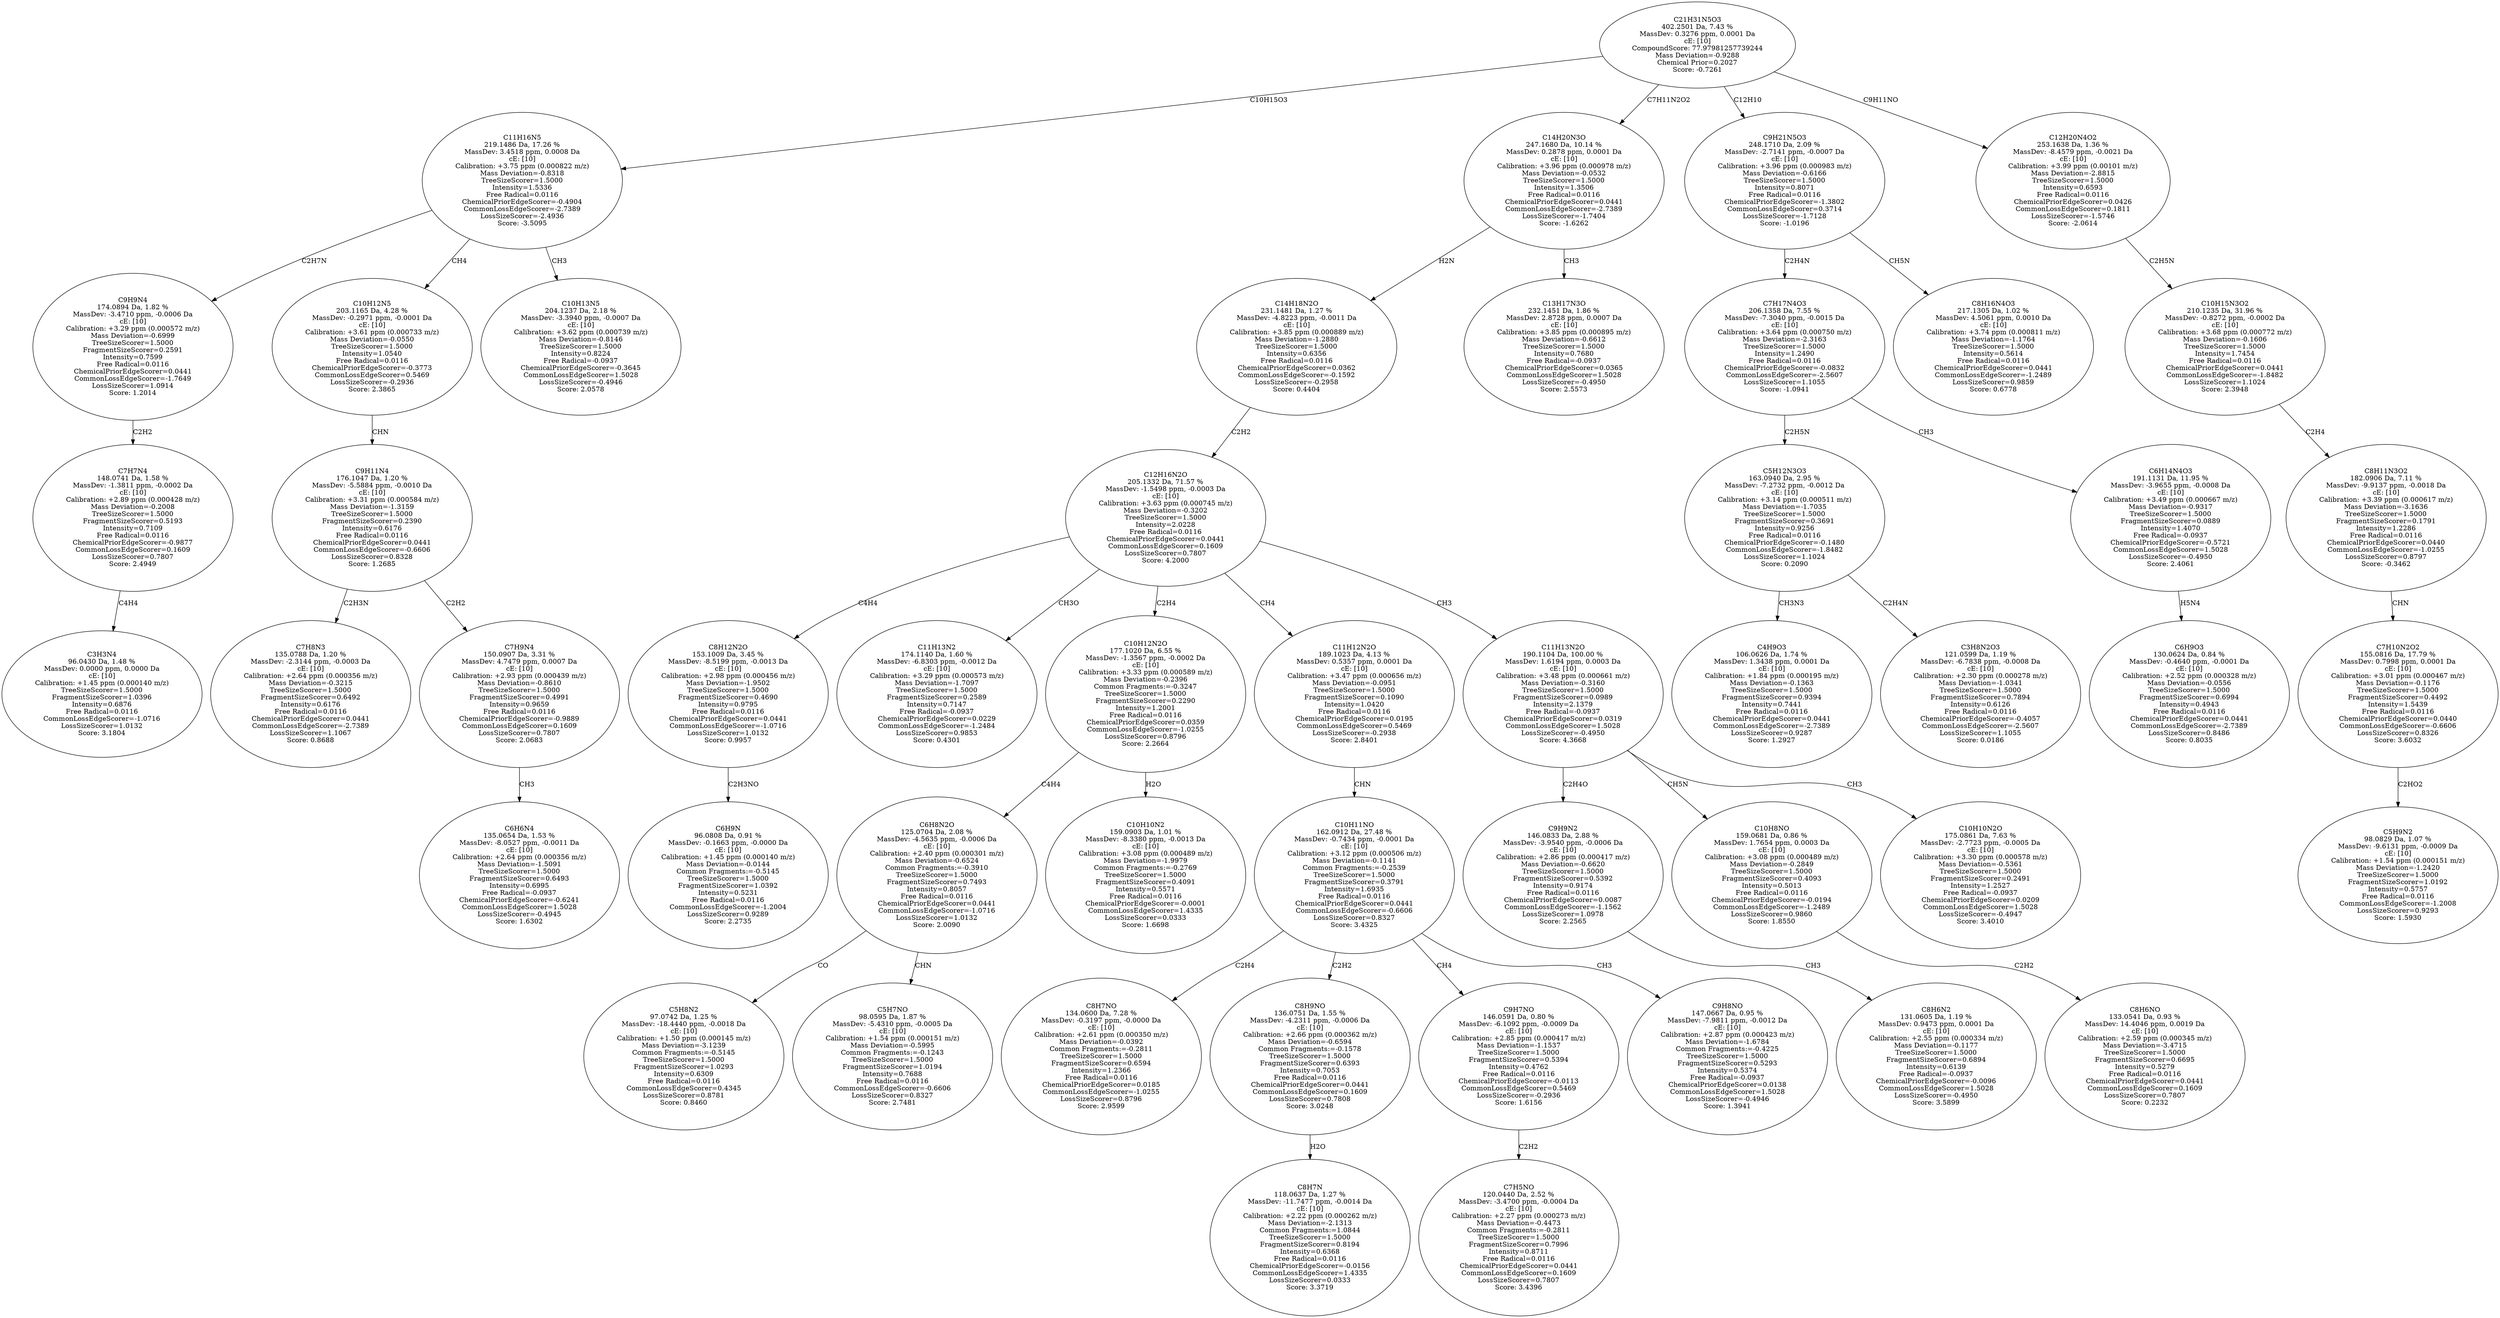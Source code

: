 strict digraph {
v1 [label="C3H3N4\n96.0430 Da, 1.48 %\nMassDev: 0.0000 ppm, 0.0000 Da\ncE: [10]\nCalibration: +1.45 ppm (0.000140 m/z)\nTreeSizeScorer=1.5000\nFragmentSizeScorer=1.0396\nIntensity=0.6876\nFree Radical=0.0116\nCommonLossEdgeScorer=-1.0716\nLossSizeScorer=1.0132\nScore: 3.1804"];
v2 [label="C7H7N4\n148.0741 Da, 1.58 %\nMassDev: -1.3811 ppm, -0.0002 Da\ncE: [10]\nCalibration: +2.89 ppm (0.000428 m/z)\nMass Deviation=-0.2008\nTreeSizeScorer=1.5000\nFragmentSizeScorer=0.5193\nIntensity=0.7109\nFree Radical=0.0116\nChemicalPriorEdgeScorer=-0.9877\nCommonLossEdgeScorer=0.1609\nLossSizeScorer=0.7807\nScore: 2.4949"];
v3 [label="C9H9N4\n174.0894 Da, 1.82 %\nMassDev: -3.4710 ppm, -0.0006 Da\ncE: [10]\nCalibration: +3.29 ppm (0.000572 m/z)\nMass Deviation=-0.6999\nTreeSizeScorer=1.5000\nFragmentSizeScorer=0.2591\nIntensity=0.7599\nFree Radical=0.0116\nChemicalPriorEdgeScorer=0.0441\nCommonLossEdgeScorer=-1.7649\nLossSizeScorer=1.0914\nScore: 1.2014"];
v4 [label="C7H8N3\n135.0788 Da, 1.20 %\nMassDev: -2.3144 ppm, -0.0003 Da\ncE: [10]\nCalibration: +2.64 ppm (0.000356 m/z)\nMass Deviation=-0.3215\nTreeSizeScorer=1.5000\nFragmentSizeScorer=0.6492\nIntensity=0.6176\nFree Radical=0.0116\nChemicalPriorEdgeScorer=0.0441\nCommonLossEdgeScorer=-2.7389\nLossSizeScorer=1.1067\nScore: 0.8688"];
v5 [label="C6H6N4\n135.0654 Da, 1.53 %\nMassDev: -8.0527 ppm, -0.0011 Da\ncE: [10]\nCalibration: +2.64 ppm (0.000356 m/z)\nMass Deviation=-1.5091\nTreeSizeScorer=1.5000\nFragmentSizeScorer=0.6493\nIntensity=0.6995\nFree Radical=-0.0937\nChemicalPriorEdgeScorer=-0.6241\nCommonLossEdgeScorer=1.5028\nLossSizeScorer=-0.4945\nScore: 1.6302"];
v6 [label="C7H9N4\n150.0907 Da, 3.31 %\nMassDev: 4.7479 ppm, 0.0007 Da\ncE: [10]\nCalibration: +2.93 ppm (0.000439 m/z)\nMass Deviation=-0.8610\nTreeSizeScorer=1.5000\nFragmentSizeScorer=0.4991\nIntensity=0.9659\nFree Radical=0.0116\nChemicalPriorEdgeScorer=-0.9889\nCommonLossEdgeScorer=0.1609\nLossSizeScorer=0.7807\nScore: 2.0683"];
v7 [label="C9H11N4\n176.1047 Da, 1.20 %\nMassDev: -5.5884 ppm, -0.0010 Da\ncE: [10]\nCalibration: +3.31 ppm (0.000584 m/z)\nMass Deviation=-1.3159\nTreeSizeScorer=1.5000\nFragmentSizeScorer=0.2390\nIntensity=0.6176\nFree Radical=0.0116\nChemicalPriorEdgeScorer=0.0441\nCommonLossEdgeScorer=-0.6606\nLossSizeScorer=0.8328\nScore: 1.2685"];
v8 [label="C10H12N5\n203.1165 Da, 4.28 %\nMassDev: -0.2971 ppm, -0.0001 Da\ncE: [10]\nCalibration: +3.61 ppm (0.000733 m/z)\nMass Deviation=-0.0550\nTreeSizeScorer=1.5000\nIntensity=1.0540\nFree Radical=0.0116\nChemicalPriorEdgeScorer=-0.3773\nCommonLossEdgeScorer=0.5469\nLossSizeScorer=-0.2936\nScore: 2.3865"];
v9 [label="C10H13N5\n204.1237 Da, 2.18 %\nMassDev: -3.3940 ppm, -0.0007 Da\ncE: [10]\nCalibration: +3.62 ppm (0.000739 m/z)\nMass Deviation=-0.8146\nTreeSizeScorer=1.5000\nIntensity=0.8224\nFree Radical=-0.0937\nChemicalPriorEdgeScorer=-0.3645\nCommonLossEdgeScorer=1.5028\nLossSizeScorer=-0.4946\nScore: 2.0578"];
v10 [label="C11H16N5\n219.1486 Da, 17.26 %\nMassDev: 3.4518 ppm, 0.0008 Da\ncE: [10]\nCalibration: +3.75 ppm (0.000822 m/z)\nMass Deviation=-0.8318\nTreeSizeScorer=1.5000\nIntensity=1.5336\nFree Radical=0.0116\nChemicalPriorEdgeScorer=-0.4904\nCommonLossEdgeScorer=-2.7389\nLossSizeScorer=-2.4936\nScore: -3.5095"];
v11 [label="C6H9N\n96.0808 Da, 0.91 %\nMassDev: -0.1663 ppm, -0.0000 Da\ncE: [10]\nCalibration: +1.45 ppm (0.000140 m/z)\nMass Deviation=-0.0144\nCommon Fragments:=-0.5145\nTreeSizeScorer=1.5000\nFragmentSizeScorer=1.0392\nIntensity=0.5231\nFree Radical=0.0116\nCommonLossEdgeScorer=-1.2004\nLossSizeScorer=0.9289\nScore: 2.2735"];
v12 [label="C8H12N2O\n153.1009 Da, 3.45 %\nMassDev: -8.5199 ppm, -0.0013 Da\ncE: [10]\nCalibration: +2.98 ppm (0.000456 m/z)\nMass Deviation=-1.9502\nTreeSizeScorer=1.5000\nFragmentSizeScorer=0.4690\nIntensity=0.9795\nFree Radical=0.0116\nChemicalPriorEdgeScorer=0.0441\nCommonLossEdgeScorer=-1.0716\nLossSizeScorer=1.0132\nScore: 0.9957"];
v13 [label="C11H13N2\n174.1140 Da, 1.60 %\nMassDev: -6.8303 ppm, -0.0012 Da\ncE: [10]\nCalibration: +3.29 ppm (0.000573 m/z)\nMass Deviation=-1.7097\nTreeSizeScorer=1.5000\nFragmentSizeScorer=0.2589\nIntensity=0.7147\nFree Radical=-0.0937\nChemicalPriorEdgeScorer=0.0229\nCommonLossEdgeScorer=-1.2484\nLossSizeScorer=0.9853\nScore: 0.4301"];
v14 [label="C5H8N2\n97.0742 Da, 1.25 %\nMassDev: -18.4440 ppm, -0.0018 Da\ncE: [10]\nCalibration: +1.50 ppm (0.000145 m/z)\nMass Deviation=-3.1239\nCommon Fragments:=-0.5145\nTreeSizeScorer=1.5000\nFragmentSizeScorer=1.0293\nIntensity=0.6309\nFree Radical=0.0116\nCommonLossEdgeScorer=0.4345\nLossSizeScorer=0.8781\nScore: 0.8460"];
v15 [label="C5H7NO\n98.0595 Da, 1.87 %\nMassDev: -5.4310 ppm, -0.0005 Da\ncE: [10]\nCalibration: +1.54 ppm (0.000151 m/z)\nMass Deviation=-0.5995\nCommon Fragments:=-0.1243\nTreeSizeScorer=1.5000\nFragmentSizeScorer=1.0194\nIntensity=0.7688\nFree Radical=0.0116\nCommonLossEdgeScorer=-0.6606\nLossSizeScorer=0.8327\nScore: 2.7481"];
v16 [label="C6H8N2O\n125.0704 Da, 2.08 %\nMassDev: -4.5635 ppm, -0.0006 Da\ncE: [10]\nCalibration: +2.40 ppm (0.000301 m/z)\nMass Deviation=-0.6524\nCommon Fragments:=-0.3910\nTreeSizeScorer=1.5000\nFragmentSizeScorer=0.7493\nIntensity=0.8057\nFree Radical=0.0116\nChemicalPriorEdgeScorer=0.0441\nCommonLossEdgeScorer=-1.0716\nLossSizeScorer=1.0132\nScore: 2.0090"];
v17 [label="C10H10N2\n159.0903 Da, 1.01 %\nMassDev: -8.3380 ppm, -0.0013 Da\ncE: [10]\nCalibration: +3.08 ppm (0.000489 m/z)\nMass Deviation=-1.9979\nCommon Fragments:=-0.2769\nTreeSizeScorer=1.5000\nFragmentSizeScorer=0.4091\nIntensity=0.5571\nFree Radical=0.0116\nChemicalPriorEdgeScorer=-0.0001\nCommonLossEdgeScorer=1.4335\nLossSizeScorer=0.0333\nScore: 1.6698"];
v18 [label="C10H12N2O\n177.1020 Da, 6.55 %\nMassDev: -1.3567 ppm, -0.0002 Da\ncE: [10]\nCalibration: +3.33 ppm (0.000589 m/z)\nMass Deviation=-0.2396\nCommon Fragments:=-0.3247\nTreeSizeScorer=1.5000\nFragmentSizeScorer=0.2290\nIntensity=1.2001\nFree Radical=0.0116\nChemicalPriorEdgeScorer=0.0359\nCommonLossEdgeScorer=-1.0255\nLossSizeScorer=0.8796\nScore: 2.2664"];
v19 [label="C8H7NO\n134.0600 Da, 7.28 %\nMassDev: -0.3197 ppm, -0.0000 Da\ncE: [10]\nCalibration: +2.61 ppm (0.000350 m/z)\nMass Deviation=-0.0392\nCommon Fragments:=-0.2811\nTreeSizeScorer=1.5000\nFragmentSizeScorer=0.6594\nIntensity=1.2366\nFree Radical=0.0116\nChemicalPriorEdgeScorer=0.0185\nCommonLossEdgeScorer=-1.0255\nLossSizeScorer=0.8796\nScore: 2.9599"];
v20 [label="C8H7N\n118.0637 Da, 1.27 %\nMassDev: -11.7477 ppm, -0.0014 Da\ncE: [10]\nCalibration: +2.22 ppm (0.000262 m/z)\nMass Deviation=-2.1313\nCommon Fragments:=1.0844\nTreeSizeScorer=1.5000\nFragmentSizeScorer=0.8194\nIntensity=0.6368\nFree Radical=0.0116\nChemicalPriorEdgeScorer=-0.0156\nCommonLossEdgeScorer=1.4335\nLossSizeScorer=0.0333\nScore: 3.3719"];
v21 [label="C8H9NO\n136.0751 Da, 1.55 %\nMassDev: -4.2311 ppm, -0.0006 Da\ncE: [10]\nCalibration: +2.66 ppm (0.000362 m/z)\nMass Deviation=-0.6594\nCommon Fragments:=-0.1578\nTreeSizeScorer=1.5000\nFragmentSizeScorer=0.6393\nIntensity=0.7053\nFree Radical=0.0116\nChemicalPriorEdgeScorer=0.0441\nCommonLossEdgeScorer=0.1609\nLossSizeScorer=0.7808\nScore: 3.0248"];
v22 [label="C7H5NO\n120.0440 Da, 2.52 %\nMassDev: -3.4700 ppm, -0.0004 Da\ncE: [10]\nCalibration: +2.27 ppm (0.000273 m/z)\nMass Deviation=-0.4473\nCommon Fragments:=-0.2811\nTreeSizeScorer=1.5000\nFragmentSizeScorer=0.7996\nIntensity=0.8711\nFree Radical=0.0116\nChemicalPriorEdgeScorer=0.0441\nCommonLossEdgeScorer=0.1609\nLossSizeScorer=0.7807\nScore: 3.4396"];
v23 [label="C9H7NO\n146.0591 Da, 0.80 %\nMassDev: -6.1092 ppm, -0.0009 Da\ncE: [10]\nCalibration: +2.85 ppm (0.000417 m/z)\nMass Deviation=-1.1537\nTreeSizeScorer=1.5000\nFragmentSizeScorer=0.5394\nIntensity=0.4762\nFree Radical=0.0116\nChemicalPriorEdgeScorer=-0.0113\nCommonLossEdgeScorer=0.5469\nLossSizeScorer=-0.2936\nScore: 1.6156"];
v24 [label="C9H8NO\n147.0667 Da, 0.95 %\nMassDev: -7.9811 ppm, -0.0012 Da\ncE: [10]\nCalibration: +2.87 ppm (0.000423 m/z)\nMass Deviation=-1.6784\nCommon Fragments:=-0.4225\nTreeSizeScorer=1.5000\nFragmentSizeScorer=0.5293\nIntensity=0.5374\nFree Radical=-0.0937\nChemicalPriorEdgeScorer=0.0138\nCommonLossEdgeScorer=1.5028\nLossSizeScorer=-0.4946\nScore: 1.3941"];
v25 [label="C10H11NO\n162.0912 Da, 27.48 %\nMassDev: -0.7434 ppm, -0.0001 Da\ncE: [10]\nCalibration: +3.12 ppm (0.000506 m/z)\nMass Deviation=-0.1141\nCommon Fragments:=-0.2539\nTreeSizeScorer=1.5000\nFragmentSizeScorer=0.3791\nIntensity=1.6935\nFree Radical=0.0116\nChemicalPriorEdgeScorer=0.0441\nCommonLossEdgeScorer=-0.6606\nLossSizeScorer=0.8327\nScore: 3.4325"];
v26 [label="C11H12N2O\n189.1023 Da, 4.13 %\nMassDev: 0.5357 ppm, 0.0001 Da\ncE: [10]\nCalibration: +3.47 ppm (0.000656 m/z)\nMass Deviation=-0.0951\nTreeSizeScorer=1.5000\nFragmentSizeScorer=0.1090\nIntensity=1.0420\nFree Radical=0.0116\nChemicalPriorEdgeScorer=0.0195\nCommonLossEdgeScorer=0.5469\nLossSizeScorer=-0.2938\nScore: 2.8401"];
v27 [label="C8H6N2\n131.0605 Da, 1.19 %\nMassDev: 0.9473 ppm, 0.0001 Da\ncE: [10]\nCalibration: +2.55 ppm (0.000334 m/z)\nMass Deviation=-0.1177\nTreeSizeScorer=1.5000\nFragmentSizeScorer=0.6894\nIntensity=0.6139\nFree Radical=-0.0937\nChemicalPriorEdgeScorer=-0.0096\nCommonLossEdgeScorer=1.5028\nLossSizeScorer=-0.4950\nScore: 3.5899"];
v28 [label="C9H9N2\n146.0833 Da, 2.88 %\nMassDev: -3.9540 ppm, -0.0006 Da\ncE: [10]\nCalibration: +2.86 ppm (0.000417 m/z)\nMass Deviation=-0.6620\nTreeSizeScorer=1.5000\nFragmentSizeScorer=0.5392\nIntensity=0.9174\nFree Radical=0.0116\nChemicalPriorEdgeScorer=0.0087\nCommonLossEdgeScorer=-1.1562\nLossSizeScorer=1.0978\nScore: 2.2565"];
v29 [label="C8H6NO\n133.0541 Da, 0.93 %\nMassDev: 14.4046 ppm, 0.0019 Da\ncE: [10]\nCalibration: +2.59 ppm (0.000345 m/z)\nMass Deviation=-3.4715\nTreeSizeScorer=1.5000\nFragmentSizeScorer=0.6695\nIntensity=0.5279\nFree Radical=0.0116\nChemicalPriorEdgeScorer=0.0441\nCommonLossEdgeScorer=0.1609\nLossSizeScorer=0.7807\nScore: 0.2232"];
v30 [label="C10H8NO\n159.0681 Da, 0.86 %\nMassDev: 1.7654 ppm, 0.0003 Da\ncE: [10]\nCalibration: +3.08 ppm (0.000489 m/z)\nMass Deviation=-0.2849\nTreeSizeScorer=1.5000\nFragmentSizeScorer=0.4093\nIntensity=0.5013\nFree Radical=0.0116\nChemicalPriorEdgeScorer=-0.0194\nCommonLossEdgeScorer=-1.2489\nLossSizeScorer=0.9860\nScore: 1.8550"];
v31 [label="C10H10N2O\n175.0861 Da, 7.63 %\nMassDev: -2.7723 ppm, -0.0005 Da\ncE: [10]\nCalibration: +3.30 ppm (0.000578 m/z)\nMass Deviation=-0.5361\nTreeSizeScorer=1.5000\nFragmentSizeScorer=0.2491\nIntensity=1.2527\nFree Radical=-0.0937\nChemicalPriorEdgeScorer=0.0209\nCommonLossEdgeScorer=1.5028\nLossSizeScorer=-0.4947\nScore: 3.4010"];
v32 [label="C11H13N2O\n190.1104 Da, 100.00 %\nMassDev: 1.6194 ppm, 0.0003 Da\ncE: [10]\nCalibration: +3.48 ppm (0.000661 m/z)\nMass Deviation=-0.3160\nTreeSizeScorer=1.5000\nFragmentSizeScorer=0.0989\nIntensity=2.1379\nFree Radical=-0.0937\nChemicalPriorEdgeScorer=0.0319\nCommonLossEdgeScorer=1.5028\nLossSizeScorer=-0.4950\nScore: 4.3668"];
v33 [label="C12H16N2O\n205.1332 Da, 71.57 %\nMassDev: -1.5498 ppm, -0.0003 Da\ncE: [10]\nCalibration: +3.63 ppm (0.000745 m/z)\nMass Deviation=-0.3202\nTreeSizeScorer=1.5000\nIntensity=2.0228\nFree Radical=0.0116\nChemicalPriorEdgeScorer=0.0441\nCommonLossEdgeScorer=0.1609\nLossSizeScorer=0.7807\nScore: 4.2000"];
v34 [label="C14H18N2O\n231.1481 Da, 1.27 %\nMassDev: -4.8223 ppm, -0.0011 Da\ncE: [10]\nCalibration: +3.85 ppm (0.000889 m/z)\nMass Deviation=-1.2880\nTreeSizeScorer=1.5000\nIntensity=0.6356\nFree Radical=0.0116\nChemicalPriorEdgeScorer=0.0362\nCommonLossEdgeScorer=-0.1592\nLossSizeScorer=-0.2958\nScore: 0.4404"];
v35 [label="C13H17N3O\n232.1451 Da, 1.86 %\nMassDev: 2.8728 ppm, 0.0007 Da\ncE: [10]\nCalibration: +3.85 ppm (0.000895 m/z)\nMass Deviation=-0.6612\nTreeSizeScorer=1.5000\nIntensity=0.7680\nFree Radical=-0.0937\nChemicalPriorEdgeScorer=0.0365\nCommonLossEdgeScorer=1.5028\nLossSizeScorer=-0.4950\nScore: 2.5573"];
v36 [label="C14H20N3O\n247.1680 Da, 10.14 %\nMassDev: 0.2878 ppm, 0.0001 Da\ncE: [10]\nCalibration: +3.96 ppm (0.000978 m/z)\nMass Deviation=-0.0532\nTreeSizeScorer=1.5000\nIntensity=1.3506\nFree Radical=0.0116\nChemicalPriorEdgeScorer=0.0441\nCommonLossEdgeScorer=-2.7389\nLossSizeScorer=-1.7404\nScore: -1.6262"];
v37 [label="C4H9O3\n106.0626 Da, 1.74 %\nMassDev: 1.3438 ppm, 0.0001 Da\ncE: [10]\nCalibration: +1.84 ppm (0.000195 m/z)\nMass Deviation=-0.1363\nTreeSizeScorer=1.5000\nFragmentSizeScorer=0.9394\nIntensity=0.7441\nFree Radical=0.0116\nChemicalPriorEdgeScorer=0.0441\nCommonLossEdgeScorer=-2.7389\nLossSizeScorer=0.9287\nScore: 1.2927"];
v38 [label="C3H8N2O3\n121.0599 Da, 1.19 %\nMassDev: -6.7838 ppm, -0.0008 Da\ncE: [10]\nCalibration: +2.30 ppm (0.000278 m/z)\nMass Deviation=-1.0341\nTreeSizeScorer=1.5000\nFragmentSizeScorer=0.7894\nIntensity=0.6126\nFree Radical=0.0116\nChemicalPriorEdgeScorer=-0.4057\nCommonLossEdgeScorer=-2.5607\nLossSizeScorer=1.1055\nScore: 0.0186"];
v39 [label="C5H12N3O3\n163.0940 Da, 2.95 %\nMassDev: -7.2732 ppm, -0.0012 Da\ncE: [10]\nCalibration: +3.14 ppm (0.000511 m/z)\nMass Deviation=-1.7035\nTreeSizeScorer=1.5000\nFragmentSizeScorer=0.3691\nIntensity=0.9256\nFree Radical=0.0116\nChemicalPriorEdgeScorer=-0.1480\nCommonLossEdgeScorer=-1.8482\nLossSizeScorer=1.1024\nScore: 0.2090"];
v40 [label="C6H9O3\n130.0624 Da, 0.84 %\nMassDev: -0.4640 ppm, -0.0001 Da\ncE: [10]\nCalibration: +2.52 ppm (0.000328 m/z)\nMass Deviation=-0.0556\nTreeSizeScorer=1.5000\nFragmentSizeScorer=0.6994\nIntensity=0.4943\nFree Radical=0.0116\nChemicalPriorEdgeScorer=0.0441\nCommonLossEdgeScorer=-2.7389\nLossSizeScorer=0.8486\nScore: 0.8035"];
v41 [label="C6H14N4O3\n191.1131 Da, 11.95 %\nMassDev: -3.9655 ppm, -0.0008 Da\ncE: [10]\nCalibration: +3.49 ppm (0.000667 m/z)\nMass Deviation=-0.9317\nTreeSizeScorer=1.5000\nFragmentSizeScorer=0.0889\nIntensity=1.4070\nFree Radical=-0.0937\nChemicalPriorEdgeScorer=-0.5721\nCommonLossEdgeScorer=1.5028\nLossSizeScorer=-0.4950\nScore: 2.4061"];
v42 [label="C7H17N4O3\n206.1358 Da, 7.55 %\nMassDev: -7.3040 ppm, -0.0015 Da\ncE: [10]\nCalibration: +3.64 ppm (0.000750 m/z)\nMass Deviation=-2.3163\nTreeSizeScorer=1.5000\nIntensity=1.2490\nFree Radical=0.0116\nChemicalPriorEdgeScorer=-0.0832\nCommonLossEdgeScorer=-2.5607\nLossSizeScorer=1.1055\nScore: -1.0941"];
v43 [label="C8H16N4O3\n217.1305 Da, 1.02 %\nMassDev: 4.5061 ppm, 0.0010 Da\ncE: [10]\nCalibration: +3.74 ppm (0.000811 m/z)\nMass Deviation=-1.1764\nTreeSizeScorer=1.5000\nIntensity=0.5614\nFree Radical=0.0116\nChemicalPriorEdgeScorer=0.0441\nCommonLossEdgeScorer=-1.2489\nLossSizeScorer=0.9859\nScore: 0.6778"];
v44 [label="C9H21N5O3\n248.1710 Da, 2.09 %\nMassDev: -2.7141 ppm, -0.0007 Da\ncE: [10]\nCalibration: +3.96 ppm (0.000983 m/z)\nMass Deviation=-0.6166\nTreeSizeScorer=1.5000\nIntensity=0.8071\nFree Radical=0.0116\nChemicalPriorEdgeScorer=-1.3802\nCommonLossEdgeScorer=0.3714\nLossSizeScorer=-1.7128\nScore: -1.0196"];
v45 [label="C5H9N2\n98.0829 Da, 1.07 %\nMassDev: -9.6131 ppm, -0.0009 Da\ncE: [10]\nCalibration: +1.54 ppm (0.000151 m/z)\nMass Deviation=-1.2420\nTreeSizeScorer=1.5000\nFragmentSizeScorer=1.0192\nIntensity=0.5757\nFree Radical=0.0116\nCommonLossEdgeScorer=-1.2008\nLossSizeScorer=0.9293\nScore: 1.5930"];
v46 [label="C7H10N2O2\n155.0816 Da, 17.79 %\nMassDev: 0.7998 ppm, 0.0001 Da\ncE: [10]\nCalibration: +3.01 ppm (0.000467 m/z)\nMass Deviation=-0.1176\nTreeSizeScorer=1.5000\nFragmentSizeScorer=0.4492\nIntensity=1.5439\nFree Radical=0.0116\nChemicalPriorEdgeScorer=0.0440\nCommonLossEdgeScorer=-0.6606\nLossSizeScorer=0.8326\nScore: 3.6032"];
v47 [label="C8H11N3O2\n182.0906 Da, 7.11 %\nMassDev: -9.9137 ppm, -0.0018 Da\ncE: [10]\nCalibration: +3.39 ppm (0.000617 m/z)\nMass Deviation=-3.1636\nTreeSizeScorer=1.5000\nFragmentSizeScorer=0.1791\nIntensity=1.2286\nFree Radical=0.0116\nChemicalPriorEdgeScorer=0.0440\nCommonLossEdgeScorer=-1.0255\nLossSizeScorer=0.8797\nScore: -0.3462"];
v48 [label="C10H15N3O2\n210.1235 Da, 31.96 %\nMassDev: -0.8272 ppm, -0.0002 Da\ncE: [10]\nCalibration: +3.68 ppm (0.000772 m/z)\nMass Deviation=-0.1606\nTreeSizeScorer=1.5000\nIntensity=1.7454\nFree Radical=0.0116\nChemicalPriorEdgeScorer=0.0441\nCommonLossEdgeScorer=-1.8482\nLossSizeScorer=1.1024\nScore: 2.3948"];
v49 [label="C12H20N4O2\n253.1638 Da, 1.36 %\nMassDev: -8.4579 ppm, -0.0021 Da\ncE: [10]\nCalibration: +3.99 ppm (0.00101 m/z)\nMass Deviation=-2.8815\nTreeSizeScorer=1.5000\nIntensity=0.6593\nFree Radical=0.0116\nChemicalPriorEdgeScorer=0.0426\nCommonLossEdgeScorer=0.1811\nLossSizeScorer=-1.5746\nScore: -2.0614"];
v50 [label="C21H31N5O3\n402.2501 Da, 7.43 %\nMassDev: 0.3276 ppm, 0.0001 Da\ncE: [10]\nCompoundScore: 77.97981257739244\nMass Deviation=-0.9288\nChemical Prior=0.2027\nScore: -0.7261"];
v2 -> v1 [label="C4H4"];
v3 -> v2 [label="C2H2"];
v10 -> v3 [label="C2H7N"];
v7 -> v4 [label="C2H3N"];
v6 -> v5 [label="CH3"];
v7 -> v6 [label="C2H2"];
v8 -> v7 [label="CHN"];
v10 -> v8 [label="CH4"];
v10 -> v9 [label="CH3"];
v50 -> v10 [label="C10H15O3"];
v12 -> v11 [label="C2H3NO"];
v33 -> v12 [label="C4H4"];
v33 -> v13 [label="CH3O"];
v16 -> v14 [label="CO"];
v16 -> v15 [label="CHN"];
v18 -> v16 [label="C4H4"];
v18 -> v17 [label="H2O"];
v33 -> v18 [label="C2H4"];
v25 -> v19 [label="C2H4"];
v21 -> v20 [label="H2O"];
v25 -> v21 [label="C2H2"];
v23 -> v22 [label="C2H2"];
v25 -> v23 [label="CH4"];
v25 -> v24 [label="CH3"];
v26 -> v25 [label="CHN"];
v33 -> v26 [label="CH4"];
v28 -> v27 [label="CH3"];
v32 -> v28 [label="C2H4O"];
v30 -> v29 [label="C2H2"];
v32 -> v30 [label="CH5N"];
v32 -> v31 [label="CH3"];
v33 -> v32 [label="CH3"];
v34 -> v33 [label="C2H2"];
v36 -> v34 [label="H2N"];
v36 -> v35 [label="CH3"];
v50 -> v36 [label="C7H11N2O2"];
v39 -> v37 [label="CH3N3"];
v39 -> v38 [label="C2H4N"];
v42 -> v39 [label="C2H5N"];
v41 -> v40 [label="H5N4"];
v42 -> v41 [label="CH3"];
v44 -> v42 [label="C2H4N"];
v44 -> v43 [label="CH5N"];
v50 -> v44 [label="C12H10"];
v46 -> v45 [label="C2HO2"];
v47 -> v46 [label="CHN"];
v48 -> v47 [label="C2H4"];
v49 -> v48 [label="C2H5N"];
v50 -> v49 [label="C9H11NO"];
}